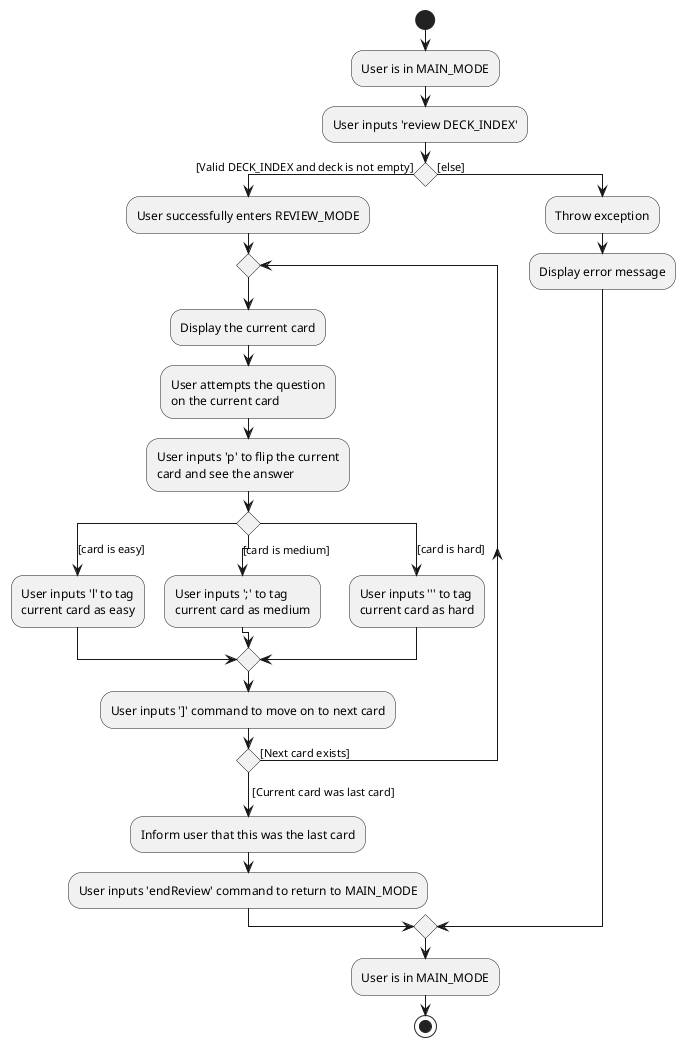 @startuml

start
:User is in MAIN_MODE;
:User inputs 'review DECK_INDEX';
if () then ([Valid DECK_INDEX and deck is not empty])
    :User successfully enters REVIEW_MODE;
    repeat
        :Display the current card;
        :User attempts the question
        on the current card;
        :User inputs 'p' to flip the current
        card and see the answer;
        switch ()
        case ([card is easy])
        :User inputs 'l' to tag
        current card as easy;
        case ([card is medium])
        :User inputs ';' to tag
        current card as medium;
        case ([card is hard])
        :User inputs ''' to tag
        current card as hard;
        endswitch

        :User inputs ']' command to move on to next card;

    repeat while () is ([Next card exists])
    -> [Current card was last card];

    :Inform user that this was the last card;

    :User inputs 'endReview' command to return to MAIN_MODE;

else ([else])
    :Throw exception;
    :Display error message;

endif

:User is in MAIN_MODE;

stop
@enduml
